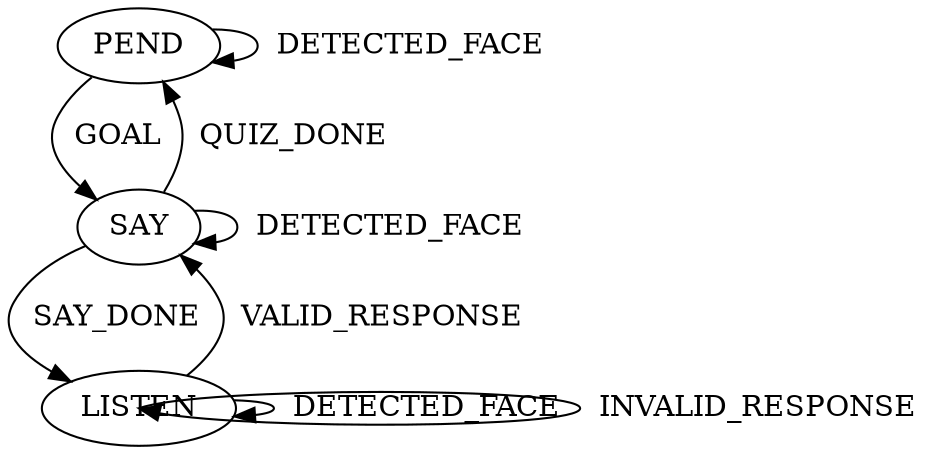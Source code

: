 digraph {
forcelabels=true
  PEND -> SAY [ label="  GOAL  " ]
  PEND -> PEND [ label="  DETECTED_FACE  " ]
  SAY -> LISTEN [ label="  SAY_DONE  " ]
  SAY -> PEND [ label="  QUIZ_DONE  " ]
  SAY -> SAY [ label="  DETECTED_FACE  " ]
  LISTEN -> SAY [ label="  VALID_RESPONSE  " ]
  LISTEN:s -> LISTEN:s [ label="  INVALID_RESPONSE  " ]
  LISTEN -> LISTEN [ label="  DETECTED_FACE  " ]
}
